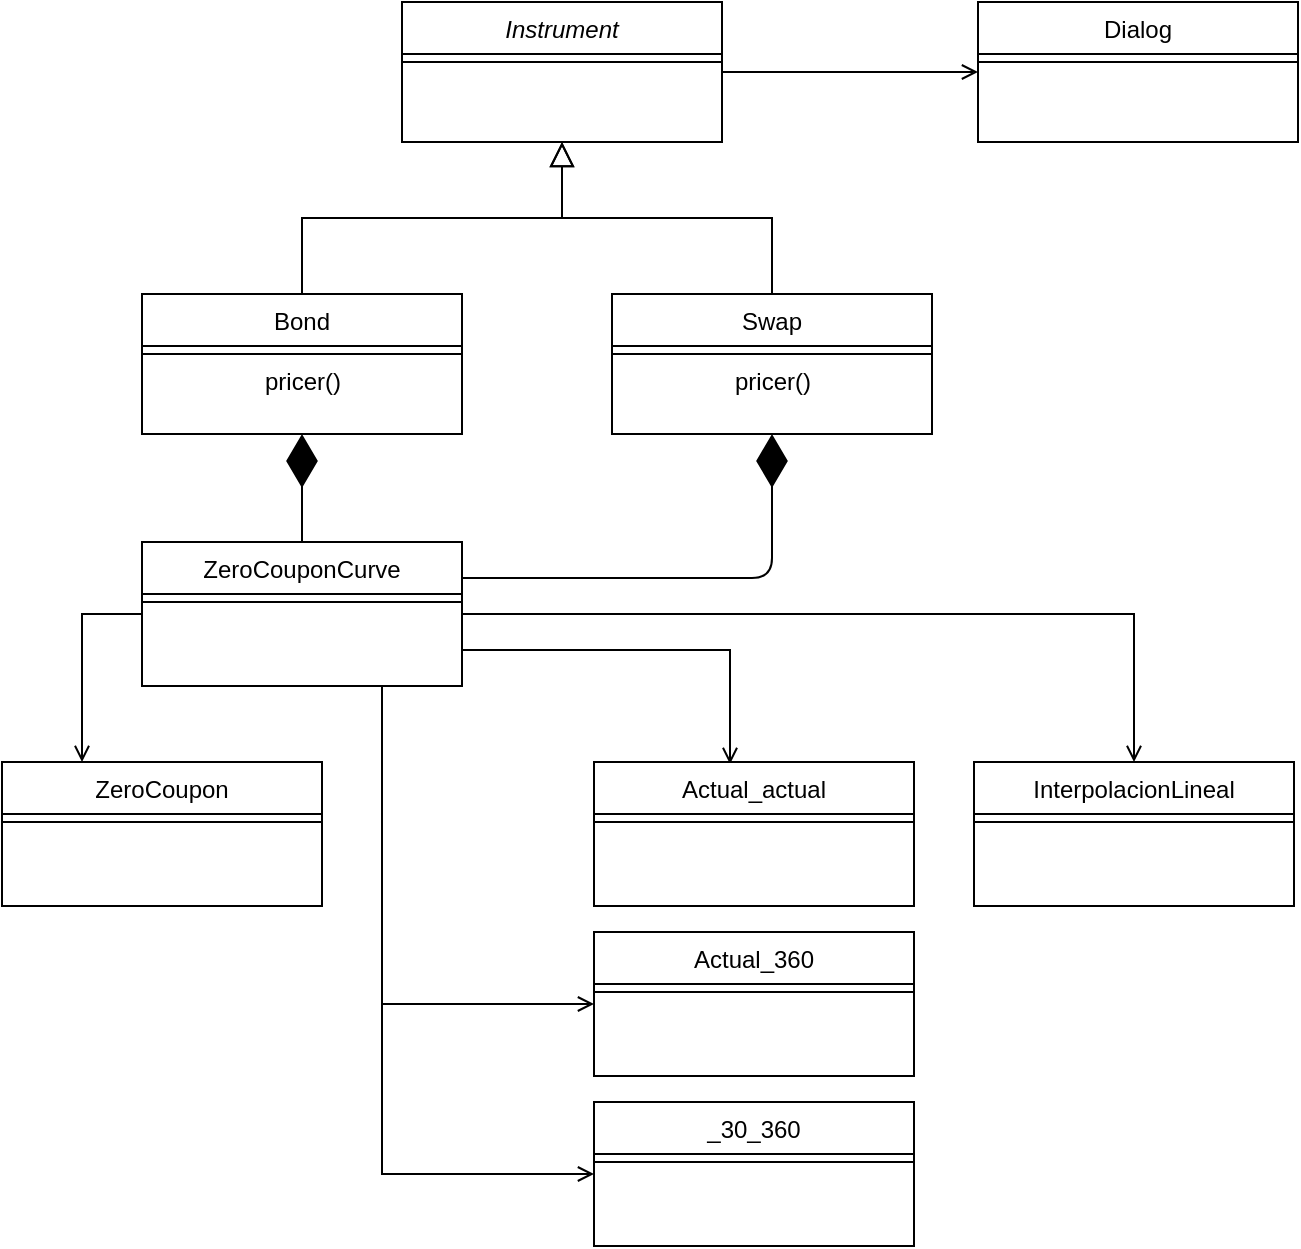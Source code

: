 <mxfile version="13.0.3" type="device"><diagram id="C5RBs43oDa-KdzZeNtuy" name="Page-1"><mxGraphModel dx="1086" dy="806" grid="1" gridSize="10" guides="1" tooltips="1" connect="1" arrows="1" fold="1" page="1" pageScale="1" pageWidth="827" pageHeight="1169" math="0" shadow="0"><root><mxCell id="WIyWlLk6GJQsqaUBKTNV-0"/><mxCell id="WIyWlLk6GJQsqaUBKTNV-1" parent="WIyWlLk6GJQsqaUBKTNV-0"/><mxCell id="zkfFHV4jXpPFQw0GAbJ--0" value="Instrument" style="swimlane;fontStyle=2;align=center;verticalAlign=top;childLayout=stackLayout;horizontal=1;startSize=26;horizontalStack=0;resizeParent=1;resizeLast=0;collapsible=1;marginBottom=0;rounded=0;shadow=0;strokeWidth=1;" parent="WIyWlLk6GJQsqaUBKTNV-1" vertex="1"><mxGeometry x="220" y="120" width="160" height="70" as="geometry"><mxRectangle x="230" y="140" width="160" height="26" as="alternateBounds"/></mxGeometry></mxCell><mxCell id="zkfFHV4jXpPFQw0GAbJ--4" value="" style="line;html=1;strokeWidth=1;align=left;verticalAlign=middle;spacingTop=-1;spacingLeft=3;spacingRight=3;rotatable=0;labelPosition=right;points=[];portConstraint=eastwest;" parent="zkfFHV4jXpPFQw0GAbJ--0" vertex="1"><mxGeometry y="26" width="160" height="8" as="geometry"/></mxCell><mxCell id="zkfFHV4jXpPFQw0GAbJ--12" value="" style="endArrow=block;endSize=10;endFill=0;shadow=0;strokeWidth=1;rounded=0;edgeStyle=elbowEdgeStyle;elbow=vertical;" parent="WIyWlLk6GJQsqaUBKTNV-1" source="zkfFHV4jXpPFQw0GAbJ--6" target="zkfFHV4jXpPFQw0GAbJ--0" edge="1"><mxGeometry width="160" relative="1" as="geometry"><mxPoint x="200" y="203" as="sourcePoint"/><mxPoint x="200" y="203" as="targetPoint"/></mxGeometry></mxCell><mxCell id="zkfFHV4jXpPFQw0GAbJ--16" value="" style="endArrow=block;endSize=10;endFill=0;shadow=0;strokeWidth=1;rounded=0;edgeStyle=elbowEdgeStyle;elbow=vertical;" parent="WIyWlLk6GJQsqaUBKTNV-1" source="zkfFHV4jXpPFQw0GAbJ--13" target="zkfFHV4jXpPFQw0GAbJ--0" edge="1"><mxGeometry width="160" relative="1" as="geometry"><mxPoint x="210" y="373" as="sourcePoint"/><mxPoint x="310" y="271" as="targetPoint"/></mxGeometry></mxCell><mxCell id="zkfFHV4jXpPFQw0GAbJ--17" value="Dialog" style="swimlane;fontStyle=0;align=center;verticalAlign=top;childLayout=stackLayout;horizontal=1;startSize=26;horizontalStack=0;resizeParent=1;resizeLast=0;collapsible=1;marginBottom=0;rounded=0;shadow=0;strokeWidth=1;" parent="WIyWlLk6GJQsqaUBKTNV-1" vertex="1"><mxGeometry x="508" y="120" width="160" height="70" as="geometry"><mxRectangle x="550" y="140" width="160" height="26" as="alternateBounds"/></mxGeometry></mxCell><mxCell id="zkfFHV4jXpPFQw0GAbJ--23" value="" style="line;html=1;strokeWidth=1;align=left;verticalAlign=middle;spacingTop=-1;spacingLeft=3;spacingRight=3;rotatable=0;labelPosition=right;points=[];portConstraint=eastwest;" parent="zkfFHV4jXpPFQw0GAbJ--17" vertex="1"><mxGeometry y="26" width="160" height="8" as="geometry"/></mxCell><mxCell id="zkfFHV4jXpPFQw0GAbJ--26" value="" style="endArrow=open;shadow=0;strokeWidth=1;strokeColor=#000000;rounded=0;endFill=1;edgeStyle=elbowEdgeStyle;elbow=vertical;" parent="WIyWlLk6GJQsqaUBKTNV-1" source="zkfFHV4jXpPFQw0GAbJ--0" target="zkfFHV4jXpPFQw0GAbJ--17" edge="1"><mxGeometry x="0.5" y="41" relative="1" as="geometry"><mxPoint x="380" y="192" as="sourcePoint"/><mxPoint x="540" y="192" as="targetPoint"/><mxPoint x="-40" y="32" as="offset"/></mxGeometry></mxCell><mxCell id="C19zld0fYiRQgbe4rpJQ-14" value="" style="endArrow=open;shadow=0;strokeWidth=1;strokeColor=#000000;rounded=0;endFill=1;edgeStyle=elbowEdgeStyle;elbow=vertical;exitX=0;exitY=0.5;exitDx=0;exitDy=0;entryX=0.25;entryY=0;entryDx=0;entryDy=0;" edge="1" parent="WIyWlLk6GJQsqaUBKTNV-1" source="C19zld0fYiRQgbe4rpJQ-3" target="C19zld0fYiRQgbe4rpJQ-12"><mxGeometry x="0.5" y="41" relative="1" as="geometry"><mxPoint x="-25" y="91" as="sourcePoint"/><mxPoint x="103" y="91" as="targetPoint"/><mxPoint x="-40" y="32" as="offset"/><Array as="points"><mxPoint x="60" y="426"/></Array></mxGeometry></mxCell><mxCell id="zkfFHV4jXpPFQw0GAbJ--13" value="Swap" style="swimlane;fontStyle=0;align=center;verticalAlign=top;childLayout=stackLayout;horizontal=1;startSize=26;horizontalStack=0;resizeParent=1;resizeLast=0;collapsible=1;marginBottom=0;rounded=0;shadow=0;strokeWidth=1;" parent="WIyWlLk6GJQsqaUBKTNV-1" vertex="1"><mxGeometry x="325" y="266" width="160" height="70" as="geometry"><mxRectangle x="340" y="380" width="170" height="26" as="alternateBounds"/></mxGeometry></mxCell><mxCell id="zkfFHV4jXpPFQw0GAbJ--15" value="" style="line;html=1;strokeWidth=1;align=left;verticalAlign=middle;spacingTop=-1;spacingLeft=3;spacingRight=3;rotatable=0;labelPosition=right;points=[];portConstraint=eastwest;" parent="zkfFHV4jXpPFQw0GAbJ--13" vertex="1"><mxGeometry y="26" width="160" height="8" as="geometry"/></mxCell><mxCell id="C19zld0fYiRQgbe4rpJQ-2" value="pricer()" style="text;html=1;align=center;verticalAlign=middle;resizable=0;points=[];autosize=1;" vertex="1" parent="zkfFHV4jXpPFQw0GAbJ--13"><mxGeometry y="34" width="160" height="20" as="geometry"/></mxCell><mxCell id="C19zld0fYiRQgbe4rpJQ-17" value="" style="endArrow=diamondThin;endFill=1;endSize=24;html=1;exitX=0.5;exitY=0;exitDx=0;exitDy=0;entryX=0.5;entryY=1;entryDx=0;entryDy=0;" edge="1" parent="WIyWlLk6GJQsqaUBKTNV-1" source="C19zld0fYiRQgbe4rpJQ-3" target="zkfFHV4jXpPFQw0GAbJ--6"><mxGeometry width="160" relative="1" as="geometry"><mxPoint x="330" y="410" as="sourcePoint"/><mxPoint x="490" y="410" as="targetPoint"/></mxGeometry></mxCell><mxCell id="C19zld0fYiRQgbe4rpJQ-18" value="" style="endArrow=diamondThin;endFill=1;endSize=24;html=1;exitX=1;exitY=0.25;exitDx=0;exitDy=0;entryX=0.5;entryY=1;entryDx=0;entryDy=0;" edge="1" parent="WIyWlLk6GJQsqaUBKTNV-1" source="C19zld0fYiRQgbe4rpJQ-3" target="zkfFHV4jXpPFQw0GAbJ--13"><mxGeometry width="160" relative="1" as="geometry"><mxPoint x="205" y="400" as="sourcePoint"/><mxPoint x="205" y="346" as="targetPoint"/><Array as="points"><mxPoint x="405" y="408"/></Array></mxGeometry></mxCell><mxCell id="C19zld0fYiRQgbe4rpJQ-23" value="" style="endArrow=open;shadow=0;strokeWidth=1;strokeColor=#000000;rounded=0;endFill=1;edgeStyle=elbowEdgeStyle;elbow=vertical;exitX=1;exitY=0.75;exitDx=0;exitDy=0;entryX=0.425;entryY=0.014;entryDx=0;entryDy=0;entryPerimeter=0;" edge="1" parent="WIyWlLk6GJQsqaUBKTNV-1" source="C19zld0fYiRQgbe4rpJQ-3" target="C19zld0fYiRQgbe4rpJQ-21"><mxGeometry x="0.5" y="41" relative="1" as="geometry"><mxPoint x="205" y="472" as="sourcePoint"/><mxPoint x="205" y="510" as="targetPoint"/><mxPoint x="-40" y="32" as="offset"/><Array as="points"><mxPoint x="330" y="444"/></Array></mxGeometry></mxCell><mxCell id="C19zld0fYiRQgbe4rpJQ-24" value="" style="endArrow=open;shadow=0;strokeWidth=1;strokeColor=#000000;rounded=0;endFill=1;edgeStyle=elbowEdgeStyle;elbow=vertical;exitX=1;exitY=0.5;exitDx=0;exitDy=0;entryX=0.5;entryY=0;entryDx=0;entryDy=0;" edge="1" parent="WIyWlLk6GJQsqaUBKTNV-1" source="C19zld0fYiRQgbe4rpJQ-3" target="C19zld0fYiRQgbe4rpJQ-19"><mxGeometry x="0.5" y="41" relative="1" as="geometry"><mxPoint x="215" y="482" as="sourcePoint"/><mxPoint x="215" y="520" as="targetPoint"/><mxPoint x="-40" y="32" as="offset"/><Array as="points"><mxPoint x="430" y="426"/></Array></mxGeometry></mxCell><mxCell id="C19zld0fYiRQgbe4rpJQ-19" value="InterpolacionLineal" style="swimlane;fontStyle=0;align=center;verticalAlign=top;childLayout=stackLayout;horizontal=1;startSize=26;horizontalStack=0;resizeParent=1;resizeLast=0;collapsible=1;marginBottom=0;rounded=0;shadow=0;strokeWidth=1;" vertex="1" parent="WIyWlLk6GJQsqaUBKTNV-1"><mxGeometry x="506" y="500" width="160" height="72" as="geometry"><mxRectangle x="550" y="140" width="160" height="26" as="alternateBounds"/></mxGeometry></mxCell><mxCell id="C19zld0fYiRQgbe4rpJQ-20" value="" style="line;html=1;strokeWidth=1;align=left;verticalAlign=middle;spacingTop=-1;spacingLeft=3;spacingRight=3;rotatable=0;labelPosition=right;points=[];portConstraint=eastwest;" vertex="1" parent="C19zld0fYiRQgbe4rpJQ-19"><mxGeometry y="26" width="160" height="8" as="geometry"/></mxCell><mxCell id="C19zld0fYiRQgbe4rpJQ-29" value="" style="endArrow=open;shadow=0;strokeWidth=1;strokeColor=#000000;rounded=0;endFill=1;edgeStyle=elbowEdgeStyle;elbow=vertical;entryX=0;entryY=0.5;entryDx=0;entryDy=0;" edge="1" parent="WIyWlLk6GJQsqaUBKTNV-1" target="C19zld0fYiRQgbe4rpJQ-25"><mxGeometry x="0.5" y="41" relative="1" as="geometry"><mxPoint x="210" y="470" as="sourcePoint"/><mxPoint x="205" y="510" as="targetPoint"/><mxPoint x="-40" y="32" as="offset"/><Array as="points"><mxPoint x="310" y="621"/><mxPoint x="320" y="444"/><mxPoint x="320" y="480"/><mxPoint x="310" y="560"/></Array></mxGeometry></mxCell><mxCell id="C19zld0fYiRQgbe4rpJQ-30" value="" style="endArrow=open;shadow=0;strokeWidth=1;strokeColor=#000000;rounded=0;endFill=1;edgeStyle=elbowEdgeStyle;elbow=vertical;exitX=0.75;exitY=1;exitDx=0;exitDy=0;entryX=0;entryY=0.5;entryDx=0;entryDy=0;" edge="1" parent="WIyWlLk6GJQsqaUBKTNV-1" source="C19zld0fYiRQgbe4rpJQ-3" target="C19zld0fYiRQgbe4rpJQ-27"><mxGeometry x="0.5" y="41" relative="1" as="geometry"><mxPoint x="215" y="482" as="sourcePoint"/><mxPoint x="215" y="520" as="targetPoint"/><mxPoint x="-40" y="32" as="offset"/><Array as="points"><mxPoint x="320" y="706"/></Array></mxGeometry></mxCell><mxCell id="C19zld0fYiRQgbe4rpJQ-21" value="Actual_actual" style="swimlane;fontStyle=0;align=center;verticalAlign=top;childLayout=stackLayout;horizontal=1;startSize=26;horizontalStack=0;resizeParent=1;resizeLast=0;collapsible=1;marginBottom=0;rounded=0;shadow=0;strokeWidth=1;" vertex="1" parent="WIyWlLk6GJQsqaUBKTNV-1"><mxGeometry x="316" y="500" width="160" height="72" as="geometry"><mxRectangle x="550" y="140" width="160" height="26" as="alternateBounds"/></mxGeometry></mxCell><mxCell id="C19zld0fYiRQgbe4rpJQ-22" value="" style="line;html=1;strokeWidth=1;align=left;verticalAlign=middle;spacingTop=-1;spacingLeft=3;spacingRight=3;rotatable=0;labelPosition=right;points=[];portConstraint=eastwest;" vertex="1" parent="C19zld0fYiRQgbe4rpJQ-21"><mxGeometry y="26" width="160" height="8" as="geometry"/></mxCell><mxCell id="C19zld0fYiRQgbe4rpJQ-25" value="Actual_360" style="swimlane;fontStyle=0;align=center;verticalAlign=top;childLayout=stackLayout;horizontal=1;startSize=26;horizontalStack=0;resizeParent=1;resizeLast=0;collapsible=1;marginBottom=0;rounded=0;shadow=0;strokeWidth=1;" vertex="1" parent="WIyWlLk6GJQsqaUBKTNV-1"><mxGeometry x="316" y="585" width="160" height="72" as="geometry"><mxRectangle x="550" y="140" width="160" height="26" as="alternateBounds"/></mxGeometry></mxCell><mxCell id="C19zld0fYiRQgbe4rpJQ-26" value="" style="line;html=1;strokeWidth=1;align=left;verticalAlign=middle;spacingTop=-1;spacingLeft=3;spacingRight=3;rotatable=0;labelPosition=right;points=[];portConstraint=eastwest;" vertex="1" parent="C19zld0fYiRQgbe4rpJQ-25"><mxGeometry y="26" width="160" height="8" as="geometry"/></mxCell><mxCell id="C19zld0fYiRQgbe4rpJQ-27" value="_30_360" style="swimlane;fontStyle=0;align=center;verticalAlign=top;childLayout=stackLayout;horizontal=1;startSize=26;horizontalStack=0;resizeParent=1;resizeLast=0;collapsible=1;marginBottom=0;rounded=0;shadow=0;strokeWidth=1;" vertex="1" parent="WIyWlLk6GJQsqaUBKTNV-1"><mxGeometry x="316" y="670" width="160" height="72" as="geometry"><mxRectangle x="550" y="140" width="160" height="26" as="alternateBounds"/></mxGeometry></mxCell><mxCell id="C19zld0fYiRQgbe4rpJQ-28" value="" style="line;html=1;strokeWidth=1;align=left;verticalAlign=middle;spacingTop=-1;spacingLeft=3;spacingRight=3;rotatable=0;labelPosition=right;points=[];portConstraint=eastwest;" vertex="1" parent="C19zld0fYiRQgbe4rpJQ-27"><mxGeometry y="26" width="160" height="8" as="geometry"/></mxCell><mxCell id="C19zld0fYiRQgbe4rpJQ-3" value="ZeroCouponCurve" style="swimlane;fontStyle=0;align=center;verticalAlign=top;childLayout=stackLayout;horizontal=1;startSize=26;horizontalStack=0;resizeParent=1;resizeLast=0;collapsible=1;marginBottom=0;rounded=0;shadow=0;strokeWidth=1;" vertex="1" parent="WIyWlLk6GJQsqaUBKTNV-1"><mxGeometry x="90" y="390" width="160" height="72" as="geometry"><mxRectangle x="550" y="140" width="160" height="26" as="alternateBounds"/></mxGeometry></mxCell><mxCell id="C19zld0fYiRQgbe4rpJQ-9" value="" style="line;html=1;strokeWidth=1;align=left;verticalAlign=middle;spacingTop=-1;spacingLeft=3;spacingRight=3;rotatable=0;labelPosition=right;points=[];portConstraint=eastwest;" vertex="1" parent="C19zld0fYiRQgbe4rpJQ-3"><mxGeometry y="26" width="160" height="8" as="geometry"/></mxCell><mxCell id="zkfFHV4jXpPFQw0GAbJ--6" value="Bond" style="swimlane;fontStyle=0;align=center;verticalAlign=top;childLayout=stackLayout;horizontal=1;startSize=26;horizontalStack=0;resizeParent=1;resizeLast=0;collapsible=1;marginBottom=0;rounded=0;shadow=0;strokeWidth=1;" parent="WIyWlLk6GJQsqaUBKTNV-1" vertex="1"><mxGeometry x="90" y="266" width="160" height="70" as="geometry"><mxRectangle x="130" y="380" width="160" height="26" as="alternateBounds"/></mxGeometry></mxCell><mxCell id="zkfFHV4jXpPFQw0GAbJ--9" value="" style="line;html=1;strokeWidth=1;align=left;verticalAlign=middle;spacingTop=-1;spacingLeft=3;spacingRight=3;rotatable=0;labelPosition=right;points=[];portConstraint=eastwest;" parent="zkfFHV4jXpPFQw0GAbJ--6" vertex="1"><mxGeometry y="26" width="160" height="8" as="geometry"/></mxCell><mxCell id="C19zld0fYiRQgbe4rpJQ-1" value="pricer()" style="text;html=1;align=center;verticalAlign=middle;resizable=0;points=[];autosize=1;" vertex="1" parent="zkfFHV4jXpPFQw0GAbJ--6"><mxGeometry y="34" width="160" height="20" as="geometry"/></mxCell><mxCell id="C19zld0fYiRQgbe4rpJQ-12" value="ZeroCoupon" style="swimlane;fontStyle=0;align=center;verticalAlign=top;childLayout=stackLayout;horizontal=1;startSize=26;horizontalStack=0;resizeParent=1;resizeLast=0;collapsible=1;marginBottom=0;rounded=0;shadow=0;strokeWidth=1;" vertex="1" parent="WIyWlLk6GJQsqaUBKTNV-1"><mxGeometry x="20" y="500" width="160" height="72" as="geometry"><mxRectangle x="550" y="140" width="160" height="26" as="alternateBounds"/></mxGeometry></mxCell><mxCell id="C19zld0fYiRQgbe4rpJQ-13" value="" style="line;html=1;strokeWidth=1;align=left;verticalAlign=middle;spacingTop=-1;spacingLeft=3;spacingRight=3;rotatable=0;labelPosition=right;points=[];portConstraint=eastwest;" vertex="1" parent="C19zld0fYiRQgbe4rpJQ-12"><mxGeometry y="26" width="160" height="8" as="geometry"/></mxCell></root></mxGraphModel></diagram></mxfile>